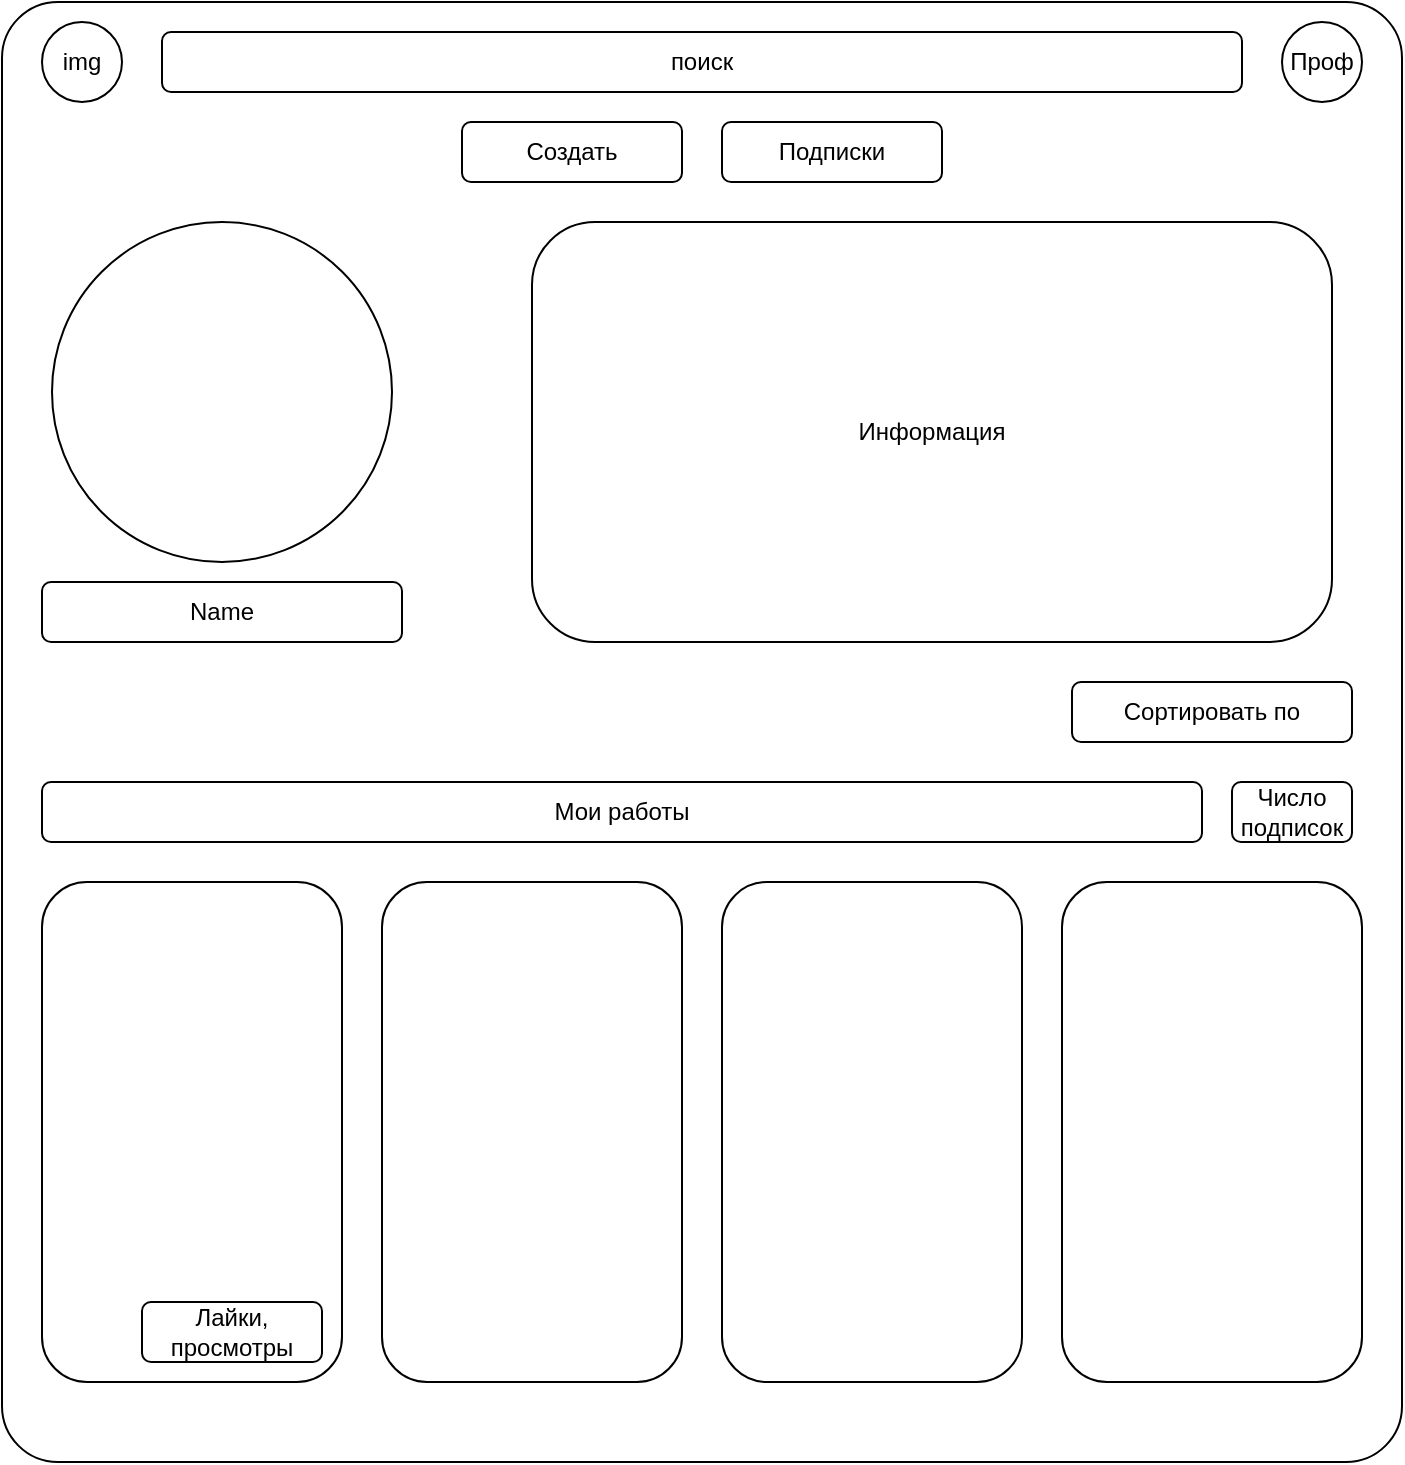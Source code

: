 <mxfile>
    <diagram id="NZon_rsgo3XaOJRdt-bF" name="Page-1">
        <mxGraphModel dx="1120" dy="719" grid="1" gridSize="10" guides="1" tooltips="1" connect="1" arrows="1" fold="1" page="1" pageScale="1" pageWidth="850" pageHeight="1100" math="0" shadow="0">
            <root>
                <mxCell id="0"/>
                <mxCell id="1" parent="0"/>
                <mxCell id="2" value="" style="rounded=1;whiteSpace=wrap;html=1;arcSize=4;" parent="1" vertex="1">
                    <mxGeometry x="90" y="50" width="700" height="730" as="geometry"/>
                </mxCell>
                <mxCell id="8" value="img" style="ellipse;whiteSpace=wrap;html=1;aspect=fixed;" parent="1" vertex="1">
                    <mxGeometry x="110" y="60" width="40" height="40" as="geometry"/>
                </mxCell>
                <mxCell id="9" value="поиск" style="rounded=1;whiteSpace=wrap;html=1;" parent="1" vertex="1">
                    <mxGeometry x="170" y="65" width="540" height="30" as="geometry"/>
                </mxCell>
                <mxCell id="10" value="Проф" style="ellipse;whiteSpace=wrap;html=1;aspect=fixed;" parent="1" vertex="1">
                    <mxGeometry x="730" y="60" width="40" height="40" as="geometry"/>
                </mxCell>
                <mxCell id="11" value="Создать" style="rounded=1;whiteSpace=wrap;html=1;" parent="1" vertex="1">
                    <mxGeometry x="320" y="110" width="110" height="30" as="geometry"/>
                </mxCell>
                <mxCell id="12" value="Подписки" style="rounded=1;whiteSpace=wrap;html=1;" parent="1" vertex="1">
                    <mxGeometry x="450" y="110" width="110" height="30" as="geometry"/>
                </mxCell>
                <mxCell id="13" value="" style="ellipse;whiteSpace=wrap;html=1;aspect=fixed;" parent="1" vertex="1">
                    <mxGeometry x="115" y="160" width="170" height="170" as="geometry"/>
                </mxCell>
                <mxCell id="14" value="Name" style="rounded=1;whiteSpace=wrap;html=1;" parent="1" vertex="1">
                    <mxGeometry x="110" y="340" width="180" height="30" as="geometry"/>
                </mxCell>
                <mxCell id="17" value="" style="rounded=1;whiteSpace=wrap;html=1;" vertex="1" parent="1">
                    <mxGeometry x="110" y="490" width="150" height="250" as="geometry"/>
                </mxCell>
                <mxCell id="18" value="Мои работы" style="rounded=1;whiteSpace=wrap;html=1;" vertex="1" parent="1">
                    <mxGeometry x="110" y="440" width="580" height="30" as="geometry"/>
                </mxCell>
                <mxCell id="19" value="" style="rounded=1;whiteSpace=wrap;html=1;" vertex="1" parent="1">
                    <mxGeometry x="280" y="490" width="150" height="250" as="geometry"/>
                </mxCell>
                <mxCell id="20" value="" style="rounded=1;whiteSpace=wrap;html=1;" vertex="1" parent="1">
                    <mxGeometry x="450" y="490" width="150" height="250" as="geometry"/>
                </mxCell>
                <mxCell id="21" value="" style="rounded=1;whiteSpace=wrap;html=1;" vertex="1" parent="1">
                    <mxGeometry x="620" y="490" width="150" height="250" as="geometry"/>
                </mxCell>
                <mxCell id="23" value="Сортировать по" style="rounded=1;whiteSpace=wrap;html=1;" vertex="1" parent="1">
                    <mxGeometry x="625" y="390" width="140" height="30" as="geometry"/>
                </mxCell>
                <mxCell id="24" value="Информация" style="rounded=1;whiteSpace=wrap;html=1;" vertex="1" parent="1">
                    <mxGeometry x="355" y="160" width="400" height="210" as="geometry"/>
                </mxCell>
                <mxCell id="26" value="Лайки,&lt;br&gt;просмотры" style="rounded=1;whiteSpace=wrap;html=1;" vertex="1" parent="1">
                    <mxGeometry x="160" y="700" width="90" height="30" as="geometry"/>
                </mxCell>
                <mxCell id="27" value="Число&lt;br&gt;подписок" style="rounded=1;whiteSpace=wrap;html=1;" vertex="1" parent="1">
                    <mxGeometry x="705" y="440" width="60" height="30" as="geometry"/>
                </mxCell>
            </root>
        </mxGraphModel>
    </diagram>
</mxfile>